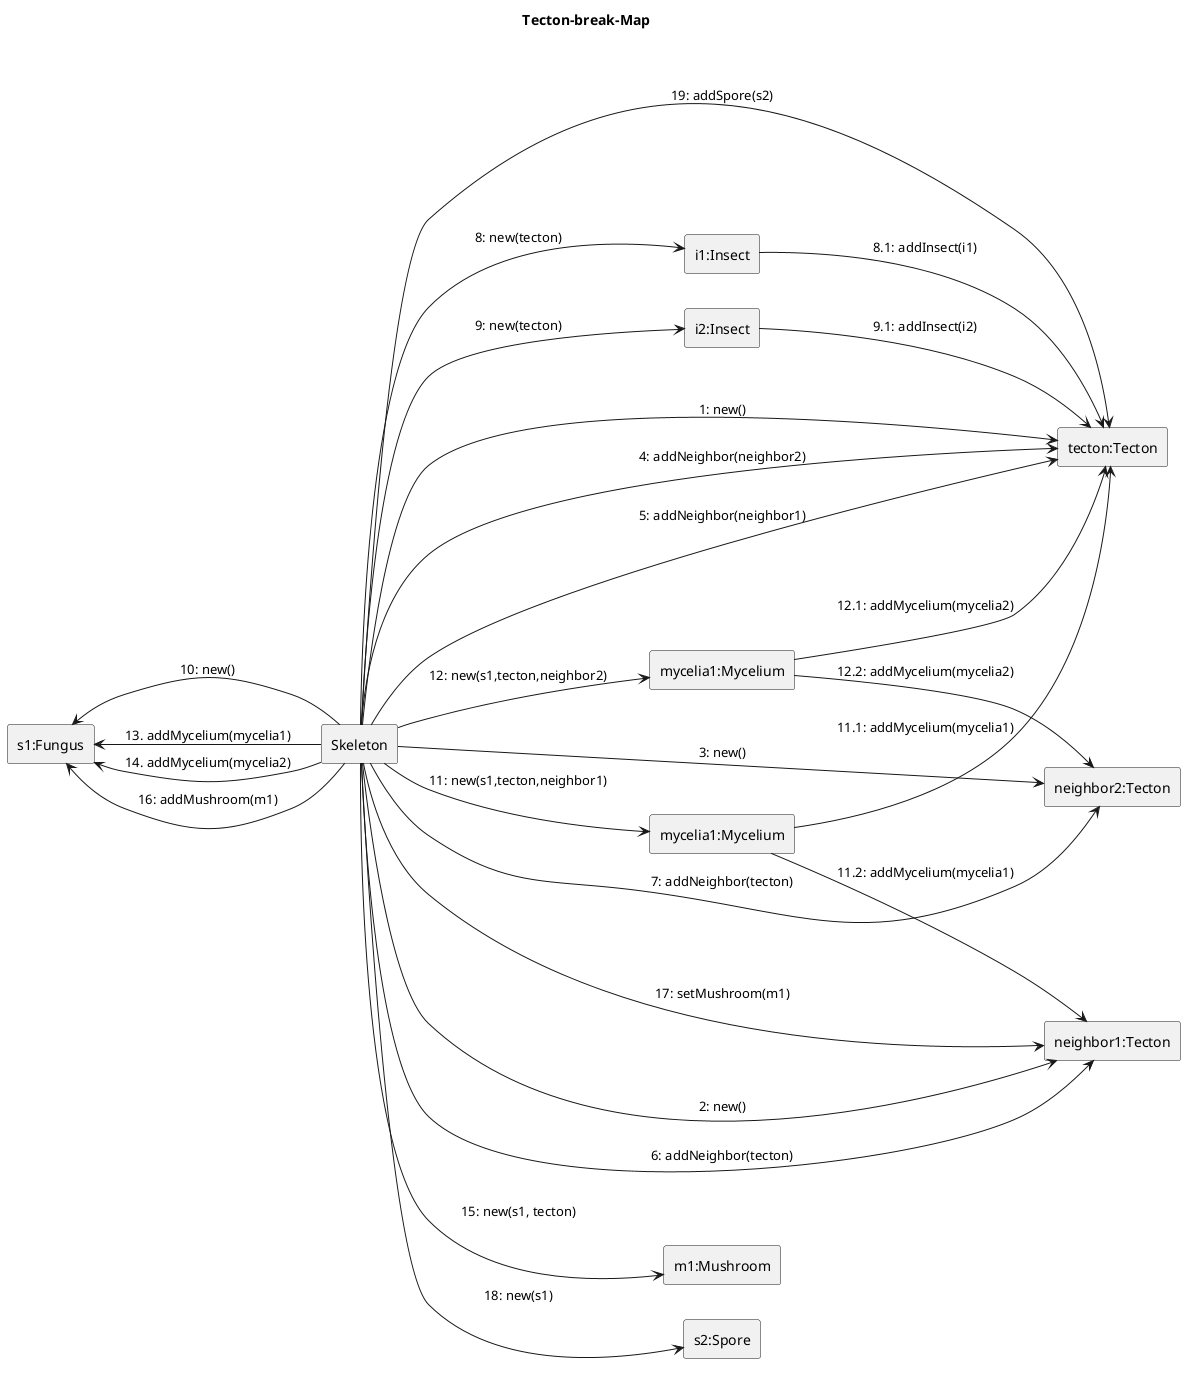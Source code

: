 @startuml Tecton-break/map 
left to right direction

title Tecton-break-Map

rectangle Skeleton as S 

rectangle "s1:Fungus" as s1
rectangle "mycelia1:Mycelium" as mycelia1
rectangle "mycelia1:Mycelium" as mycelia2
rectangle "m1:Mushroom" as m1
rectangle "tecton:Tecton" as tecton
rectangle "neighbor1:Tecton" as neighbor1
rectangle "neighbor2:Tecton" as neighbor2
rectangle "i1:Insect" as i1
rectangle "i2:Insect" as i2
rectangle "s2:Spore" as s2

S --> tecton: 1: new()
S --> neighbor1: 2: new()
S --> neighbor2: 3: new()
S --> tecton: 4: addNeighbor(neighbor2)
S --> tecton: 5: addNeighbor(neighbor1)
S --> neighbor1: 6: addNeighbor(tecton)
S --> neighbor2: 7: addNeighbor(tecton)

S --> i1 : 8: new(tecton)
i1 --> tecton : 8.1: addInsect(i1)
S --> i2 : 9: new(tecton)
i2 --> tecton : 9.1: addInsect(i2)

S -left-> s1: 10: new()

S --> mycelia1: 11: new(s1,tecton,neighbor1)
mycelia1 --> tecton: 11.1: addMycelium(mycelia1)
mycelia1 --> neighbor1 : 11.2: addMycelium(mycelia1)

S --> mycelia2: 12: new(s1,tecton,neighbor2)
mycelia2 --> tecton: 12.1: addMycelium(mycelia2)
mycelia2 --> neighbor2 : 12.2: addMycelium(mycelia2)

S --> s1: 13. addMycelium(mycelia1)
S --> s1: 14. addMycelium(mycelia2)

S --> m1: 15: new(s1, tecton)
S --> s1: 16: addMushroom(m1)
S --> neighbor1: 17: setMushroom(m1)

S --> s2: 18: new(s1)
S --> tecton: 19: addSpore(s2)

@enduml